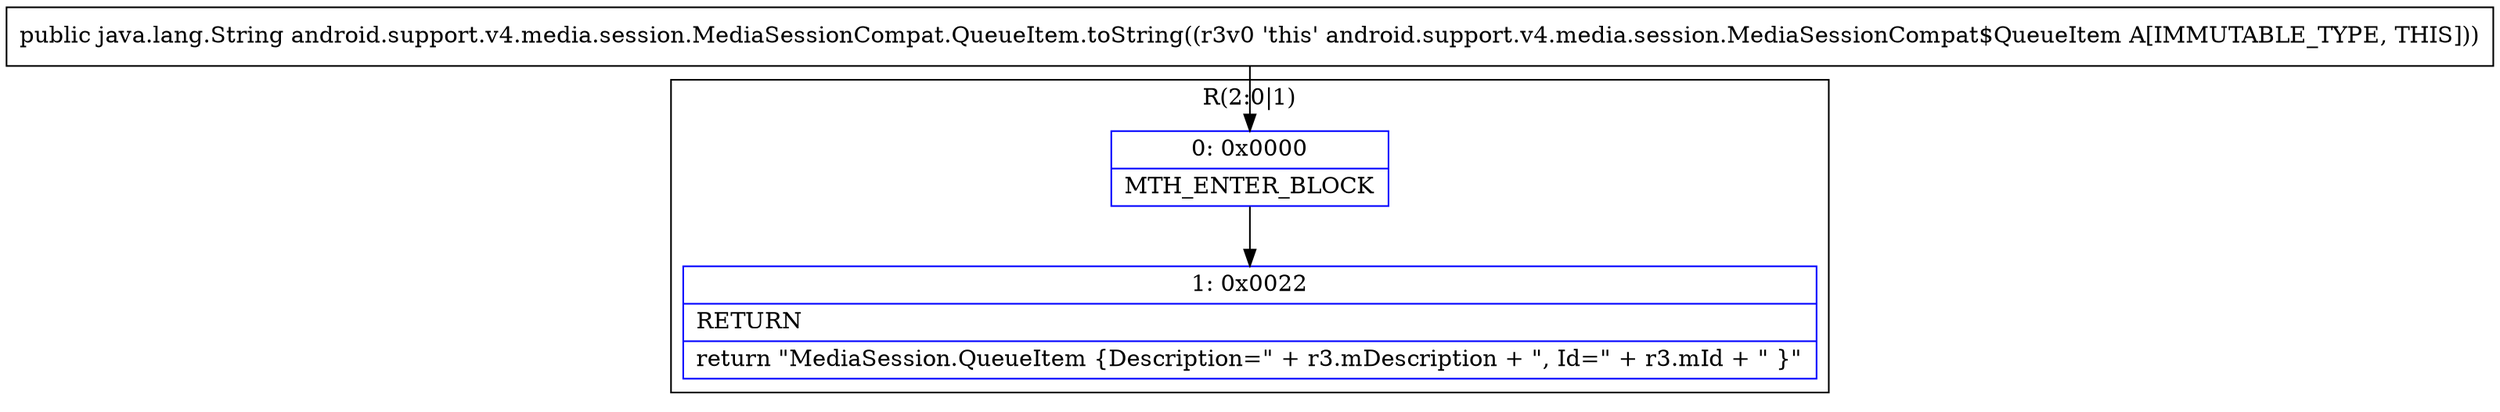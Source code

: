 digraph "CFG forandroid.support.v4.media.session.MediaSessionCompat.QueueItem.toString()Ljava\/lang\/String;" {
subgraph cluster_Region_2045609088 {
label = "R(2:0|1)";
node [shape=record,color=blue];
Node_0 [shape=record,label="{0\:\ 0x0000|MTH_ENTER_BLOCK\l}"];
Node_1 [shape=record,label="{1\:\ 0x0022|RETURN\l|return \"MediaSession.QueueItem \{Description=\" + r3.mDescription + \", Id=\" + r3.mId + \" \}\"\l}"];
}
MethodNode[shape=record,label="{public java.lang.String android.support.v4.media.session.MediaSessionCompat.QueueItem.toString((r3v0 'this' android.support.v4.media.session.MediaSessionCompat$QueueItem A[IMMUTABLE_TYPE, THIS])) }"];
MethodNode -> Node_0;
Node_0 -> Node_1;
}

